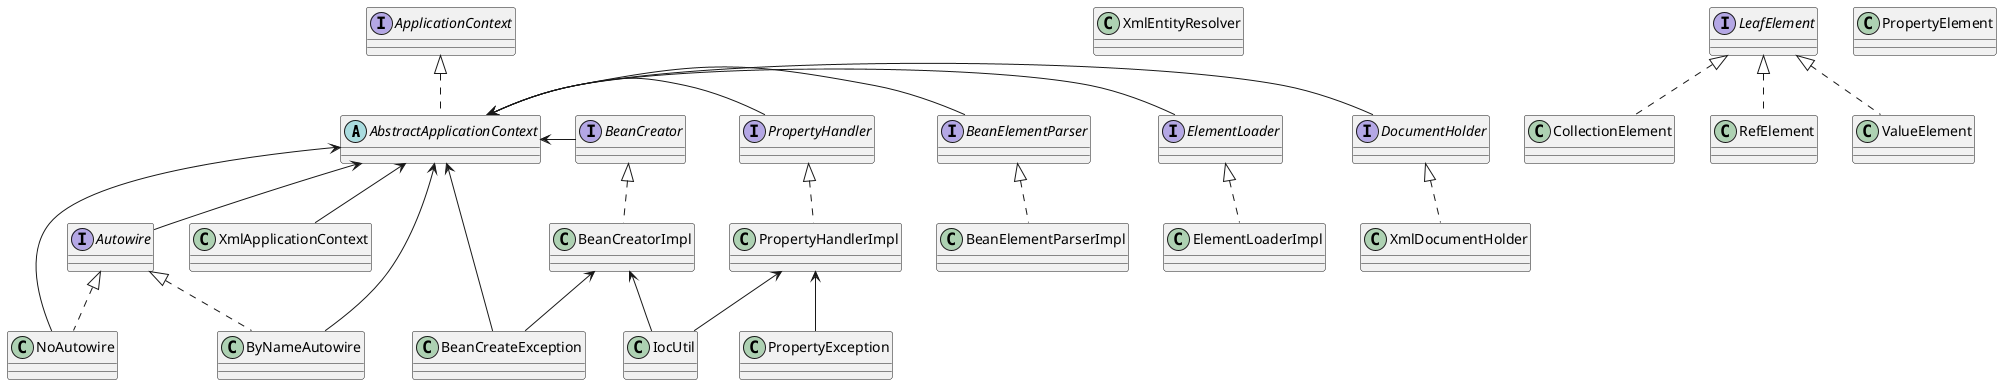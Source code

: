 @startuml

abstract class AbstractApplicationContext

interface ApplicationContext

class XmlApplicationContext


interface BeanCreator

class BeanCreatorImpl

interface PropertyHandler

class PropertyHandlerImpl


class BeanCreateException

class PropertyException

class IocUtil


interface Autowire

class ByNameAutowire

class NoAutowire


interface DocumentHolder

class XmlDocumentHolder

class XmlEntityResolver


interface ElementLoader

class ElementLoaderImpl

interface BeanElementParser

class BeanElementParserImpl

class CollectionElement

interface LeafElement

class PropertyElement

class RefElement

class ValueElement


ApplicationContext <|..AbstractApplicationContext
AbstractApplicationContext <-- XmlApplicationContext
AbstractApplicationContext <- DocumentHolder
AbstractApplicationContext <- ElementLoader
AbstractApplicationContext <- BeanElementParser
AbstractApplicationContext <- BeanCreator
AbstractApplicationContext <- PropertyHandler
AbstractApplicationContext <-- Autowire
AbstractApplicationContext <-- ByNameAutowire
AbstractApplicationContext <-- NoAutowire
AbstractApplicationContext <-- BeanCreateException

BeanCreator <|.. BeanCreatorImpl
PropertyHandler <|.. PropertyHandlerImpl
BeanCreatorImpl <-- BeanCreateException
BeanCreatorImpl <-- IocUtil
PropertyHandlerImpl <-- IocUtil
PropertyHandlerImpl <-- PropertyException


Autowire <|.. ByNameAutowire
Autowire <|.. NoAutowire

DocumentHolder <|.. XmlDocumentHolder

ElementLoader <|.. ElementLoaderImpl

BeanElementParser <|.. BeanElementParserImpl

LeafElement <|.. CollectionElement

LeafElement <|.. RefElement

LeafElement <|.. ValueElement


@enduml